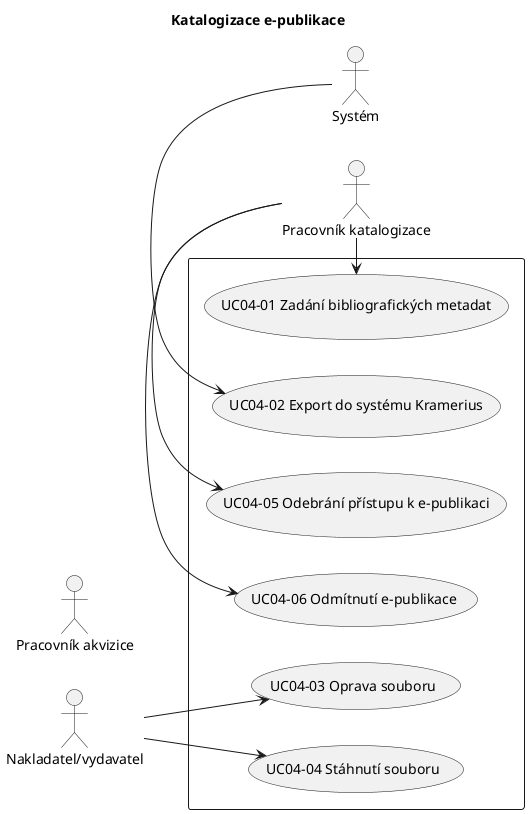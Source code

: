 @startuml
left to right direction
title Katalogizace e-publikace

skinparam packageStyle rect

actor :Nakladatel/vydavatel: as nakl
actor :Pracovník akvizice: as akv
actor :Pracovník katalogizace: as kat
actor :Systém: as sys

rectangle  {
	   :kat: -left-> (UC04-01 Zadání bibliografických metadat)
	   :sys: -left-> (UC04-02 Export do systému Kramerius)
	   :nakl: --> (UC04-03 Oprava souboru)
	   :nakl: --> (UC04-04 Stáhnutí souboru)
	   :kat: -left-> (UC04-05 Odebrání přístupu k e-publikaci)
	   :kat: -left-> (UC04-06 Odmítnutí e-publikace)
}
@enduml
